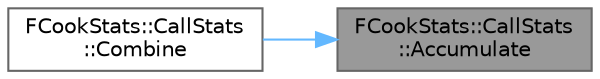 digraph "FCookStats::CallStats::Accumulate"
{
 // INTERACTIVE_SVG=YES
 // LATEX_PDF_SIZE
  bgcolor="transparent";
  edge [fontname=Helvetica,fontsize=10,labelfontname=Helvetica,labelfontsize=10];
  node [fontname=Helvetica,fontsize=10,shape=box,height=0.2,width=0.4];
  rankdir="RL";
  Node1 [id="Node000001",label="FCookStats::CallStats\l::Accumulate",height=0.2,width=0.4,color="gray40", fillcolor="grey60", style="filled", fontcolor="black",tooltip="Make it easier to update an accumulator by providing strongly typed access to the 2D array."];
  Node1 -> Node2 [id="edge1_Node000001_Node000002",dir="back",color="steelblue1",style="solid",tooltip=" "];
  Node2 [id="Node000002",label="FCookStats::CallStats\l::Combine",height=0.2,width=0.4,color="grey40", fillcolor="white", style="filled",URL="$dc/d72/structFCookStats_1_1CallStats.html#a61aecb8767545a2d51bca69321dfc70d",tooltip=" "];
}
